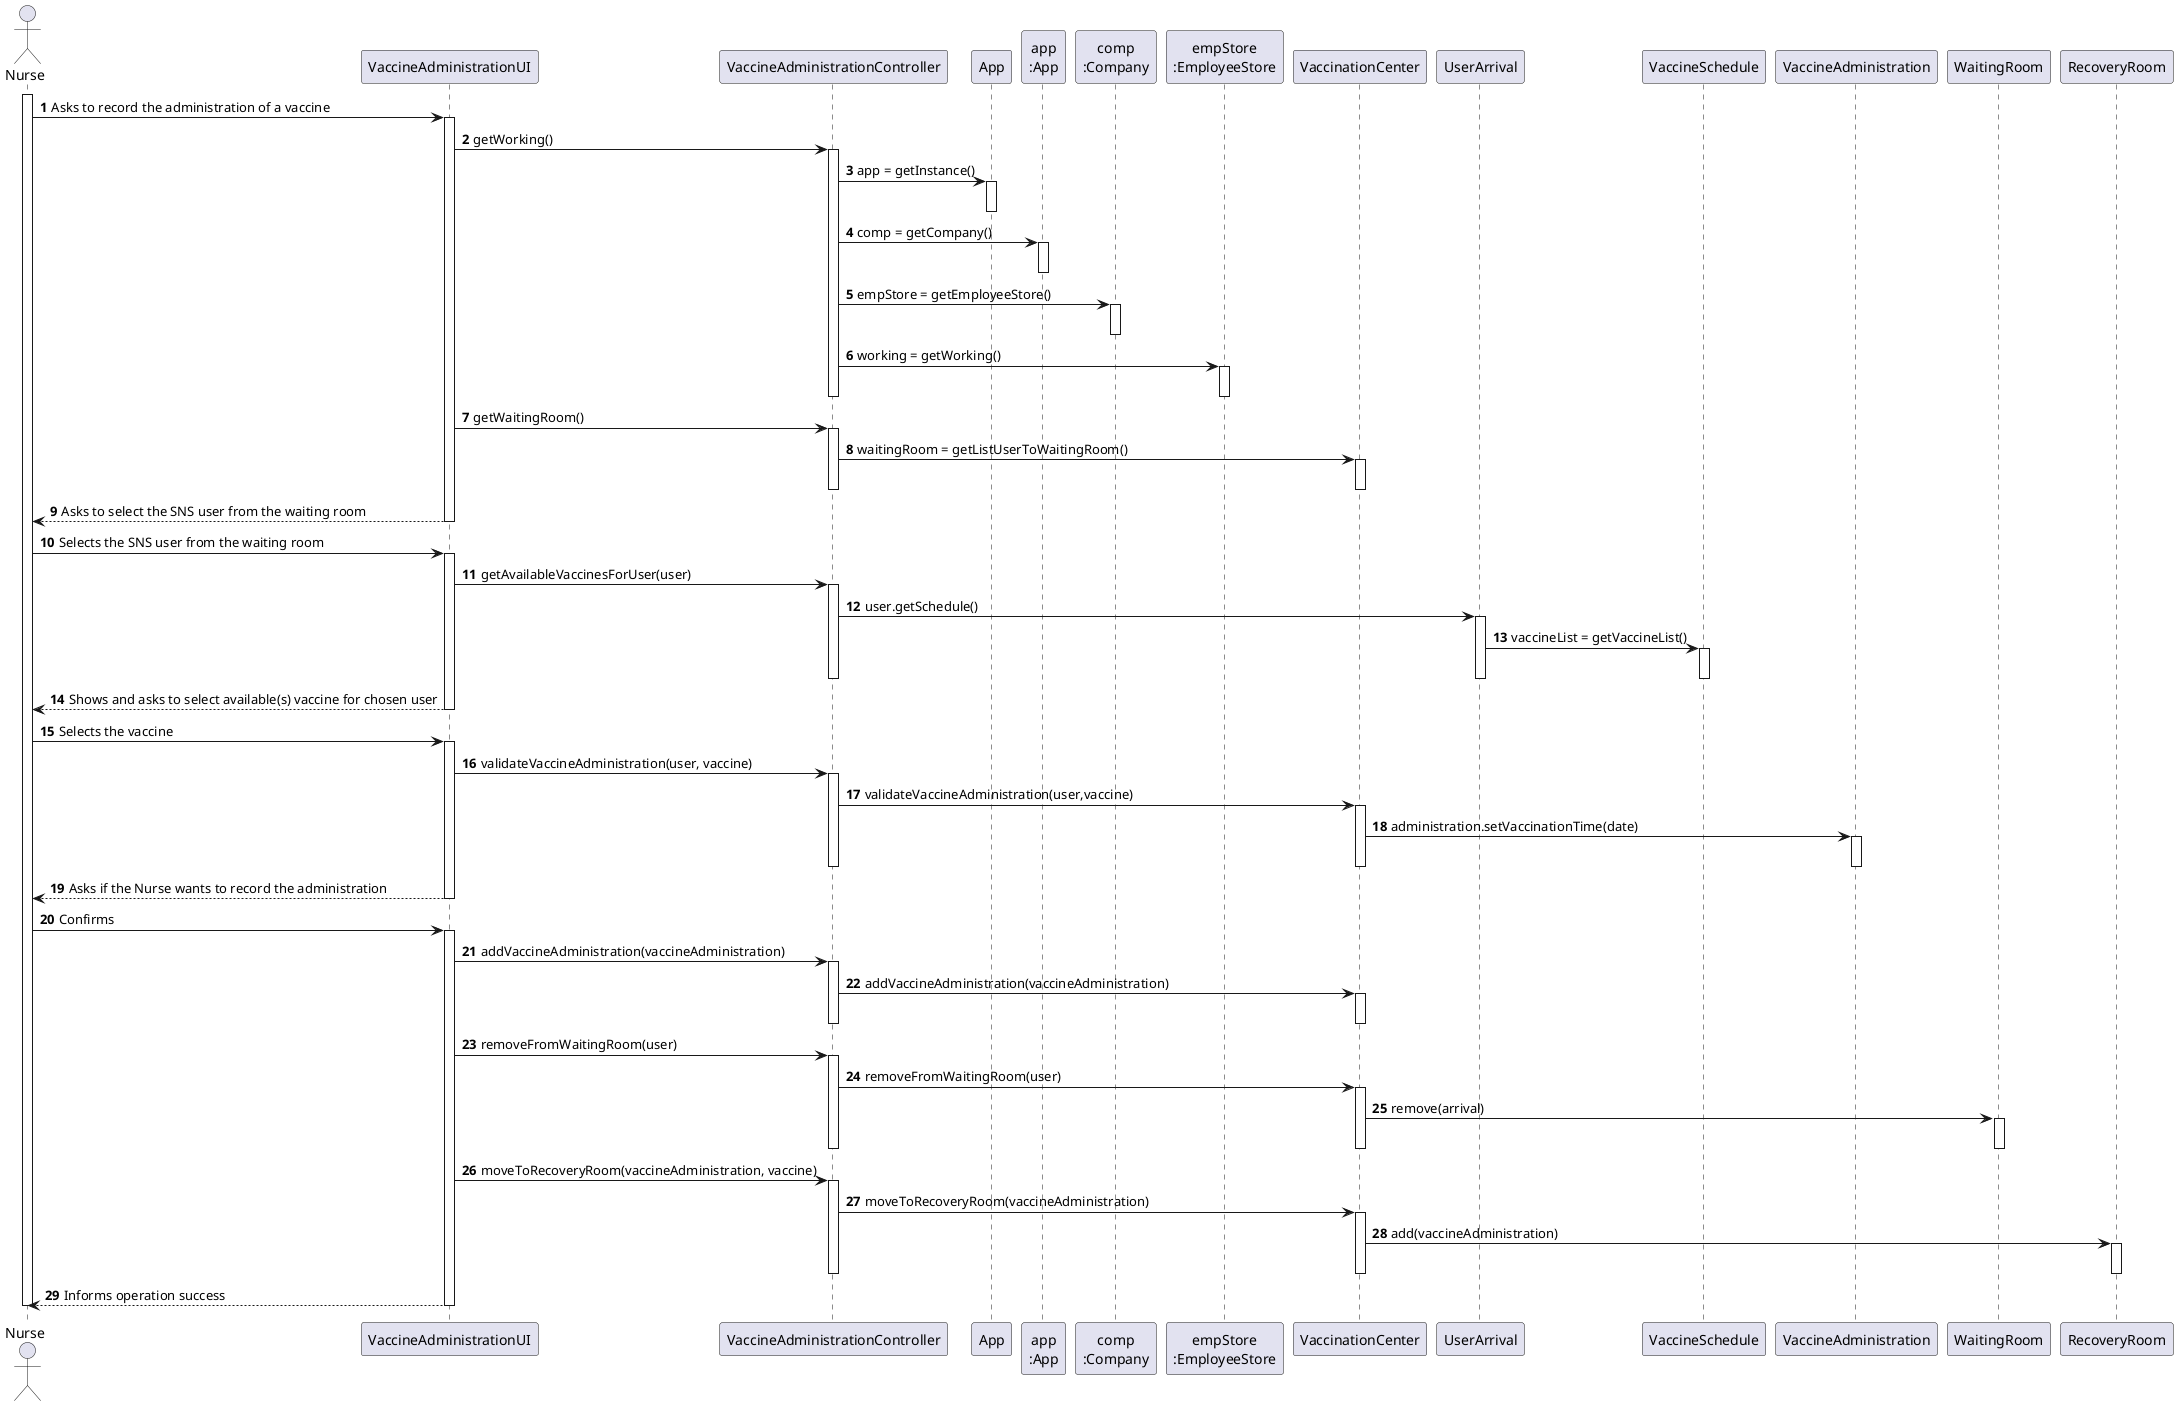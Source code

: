 @startuml
autonumber
actor "Nurse" as NU
participant "VaccineAdministrationUI" as UI
participant "VaccineAdministrationController" as CTRL
participant "App" as _APP
participant "app\n:App" as APP
participant "comp\n:Company" as COMP
participant "empStore\n:EmployeeStore" as EMPSTORE
participant "VaccinationCenter" as VC
participant "UserArrival" as UA
participant "VaccineSchedule" as VS
participant "VaccineAdministration" as VA
participant "WaitingRoom" as WR
participant "RecoveryRoom" as RR



activate NU
NU -> UI : Asks to record the administration of a vaccine
activate UI
UI -> CTRL : getWorking()
activate CTRL
CTRL -> _APP : app = getInstance()
activate _APP
deactivate _APP
CTRL -> APP : comp = getCompany()
activate APP
deactivate APP
CTRL -> COMP : empStore = getEmployeeStore()
activate COMP
deactivate COMP
CTRL -> EMPSTORE : working = getWorking()
activate EMPSTORE
deactivate EMPSTORE
deactivate CTRL
UI -> CTRL : getWaitingRoom()
activate CTRL
CTRL -> VC  : waitingRoom = getListUserToWaitingRoom()

activate VC
deactivate VC
deactivate CTRL



UI --> NU : Asks to select the SNS user from the waiting room
deactivate UI

NU -> UI : Selects the SNS user from the waiting room
activate UI
UI -> CTRL : getAvailableVaccinesForUser(user)
activate CTRL
CTRL -> UA : user.getSchedule()
activate UA
UA -> VS : vaccineList = getVaccineList()
activate VS
deactivate VS
deactivate UA
deactivate CTRL


UI --> NU : Shows and asks to select available(s) vaccine for chosen user
deactivate UI

NU -> UI : Selects the vaccine
activate UI
UI -> CTRL : validateVaccineAdministration(user, vaccine)

activate CTRL
CTRL -> VC : validateVaccineAdministration(user,vaccine)
activate VC
VC -> VA : administration.setVaccinationTime(date)
activate VA
deactivate VA
deactivate VC
deactivate CTRL


UI --> NU : Asks if the Nurse wants to record the administration
deactivate UI

NU -> UI : Confirms
activate UI
UI->CTRL : addVaccineAdministration(vaccineAdministration)
activate CTRL
CTRL->VC : addVaccineAdministration(vaccineAdministration)
activate VC


deactivate VC


deactivate CTRL
UI->CTRL : removeFromWaitingRoom(user)
activate CTRL
CTRL->VC : removeFromWaitingRoom(user)
activate VC
VC -> WR : remove(arrival)
activate WR
deactivate WR


deactivate VC

deactivate CTRL
UI->CTRL : moveToRecoveryRoom(vaccineAdministration, vaccine)
activate CTRL
CTRL->VC : moveToRecoveryRoom(vaccineAdministration)
activate VC
VC -> RR : add(vaccineAdministration)
activate RR
deactivate RR
deactivate VC


deactivate CTRL


UI --> NU : Informs operation success
deactivate UI

deactivate NU
@enduml
